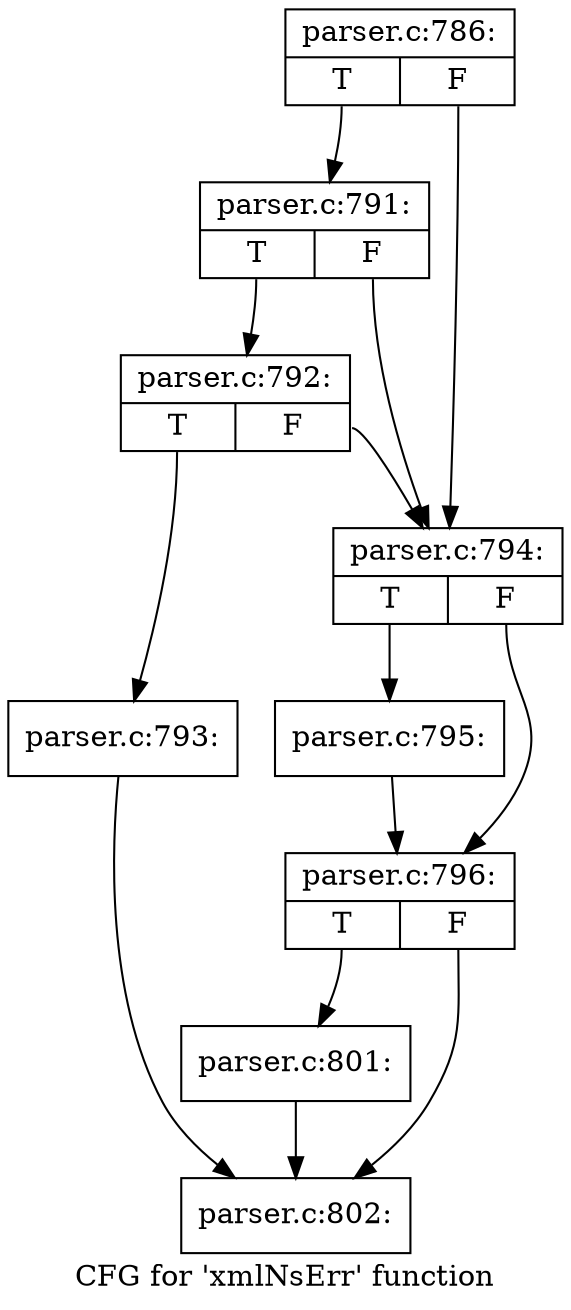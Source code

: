 digraph "CFG for 'xmlNsErr' function" {
	label="CFG for 'xmlNsErr' function";

	Node0x55d73bc88d10 [shape=record,label="{parser.c:786:|{<s0>T|<s1>F}}"];
	Node0x55d73bc88d10:s0 -> Node0x55d73bc45de0;
	Node0x55d73bc88d10:s1 -> Node0x55d73bc45d10;
	Node0x55d73bc45de0 [shape=record,label="{parser.c:791:|{<s0>T|<s1>F}}"];
	Node0x55d73bc45de0:s0 -> Node0x55d73bc45d60;
	Node0x55d73bc45de0:s1 -> Node0x55d73bc45d10;
	Node0x55d73bc45d60 [shape=record,label="{parser.c:792:|{<s0>T|<s1>F}}"];
	Node0x55d73bc45d60:s0 -> Node0x55d73bc45cc0;
	Node0x55d73bc45d60:s1 -> Node0x55d73bc45d10;
	Node0x55d73bc45cc0 [shape=record,label="{parser.c:793:}"];
	Node0x55d73bc45cc0 -> Node0x55d73bc474b0;
	Node0x55d73bc45d10 [shape=record,label="{parser.c:794:|{<s0>T|<s1>F}}"];
	Node0x55d73bc45d10:s0 -> Node0x55d73bc46710;
	Node0x55d73bc45d10:s1 -> Node0x55d73bc46760;
	Node0x55d73bc46710 [shape=record,label="{parser.c:795:}"];
	Node0x55d73bc46710 -> Node0x55d73bc46760;
	Node0x55d73bc46760 [shape=record,label="{parser.c:796:|{<s0>T|<s1>F}}"];
	Node0x55d73bc46760:s0 -> Node0x55d73bc47460;
	Node0x55d73bc46760:s1 -> Node0x55d73bc474b0;
	Node0x55d73bc47460 [shape=record,label="{parser.c:801:}"];
	Node0x55d73bc47460 -> Node0x55d73bc474b0;
	Node0x55d73bc474b0 [shape=record,label="{parser.c:802:}"];
}
